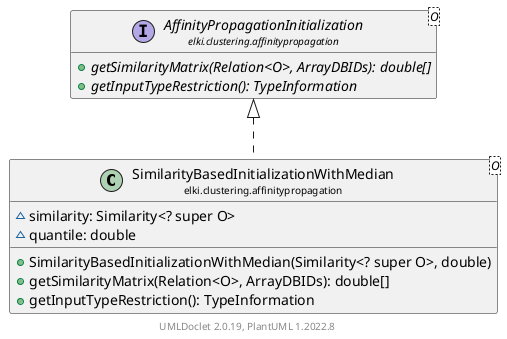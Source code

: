 @startuml
    remove .*\.(Instance|Par|Parameterizer|Factory)$
    set namespaceSeparator none
    hide empty fields
    hide empty methods

    class "<size:14>SimilarityBasedInitializationWithMedian\n<size:10>elki.clustering.affinitypropagation" as elki.clustering.affinitypropagation.SimilarityBasedInitializationWithMedian<O> [[SimilarityBasedInitializationWithMedian.html]] {
        ~similarity: Similarity<? super O>
        ~quantile: double
        +SimilarityBasedInitializationWithMedian(Similarity<? super O>, double)
        +getSimilarityMatrix(Relation<O>, ArrayDBIDs): double[]
        +getInputTypeRestriction(): TypeInformation
    }

    interface "<size:14>AffinityPropagationInitialization\n<size:10>elki.clustering.affinitypropagation" as elki.clustering.affinitypropagation.AffinityPropagationInitialization<O> [[AffinityPropagationInitialization.html]] {
        {abstract} +getSimilarityMatrix(Relation<O>, ArrayDBIDs): double[]
        {abstract} +getInputTypeRestriction(): TypeInformation
    }
    class "<size:14>SimilarityBasedInitializationWithMedian.Par\n<size:10>elki.clustering.affinitypropagation" as elki.clustering.affinitypropagation.SimilarityBasedInitializationWithMedian.Par<O>

    elki.clustering.affinitypropagation.AffinityPropagationInitialization <|.. elki.clustering.affinitypropagation.SimilarityBasedInitializationWithMedian
    elki.clustering.affinitypropagation.SimilarityBasedInitializationWithMedian +-- elki.clustering.affinitypropagation.SimilarityBasedInitializationWithMedian.Par

    center footer UMLDoclet 2.0.19, PlantUML 1.2022.8
@enduml
